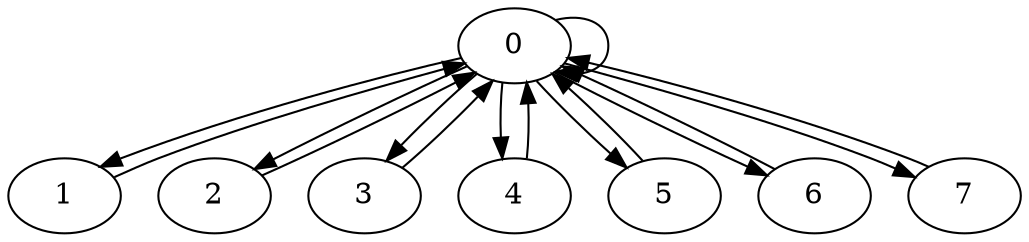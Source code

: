 digraph G {
0;
1;
2;
3;
4;
5;
6;
7;
0->0 ;
1->0 ;
2->0 ;
3->0 ;
4->0 ;
5->0 ;
6->0 ;
7->0 ;
0->1 ;
0->2 ;
0->3 ;
0->4 ;
0->5 ;
0->6 ;
0->7 ;
}
